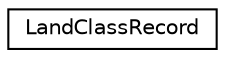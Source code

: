 digraph "Graphical Class Hierarchy"
{
 // LATEX_PDF_SIZE
  edge [fontname="Helvetica",fontsize="10",labelfontname="Helvetica",labelfontsize="10"];
  node [fontname="Helvetica",fontsize="10",shape=record];
  rankdir="LR";
  Node0 [label="LandClassRecord",height=0.2,width=0.4,color="black", fillcolor="white", style="filled",URL="$classmoja_1_1modules_1_1cbm_1_1LandClassRecord.html",tooltip=" "];
}
